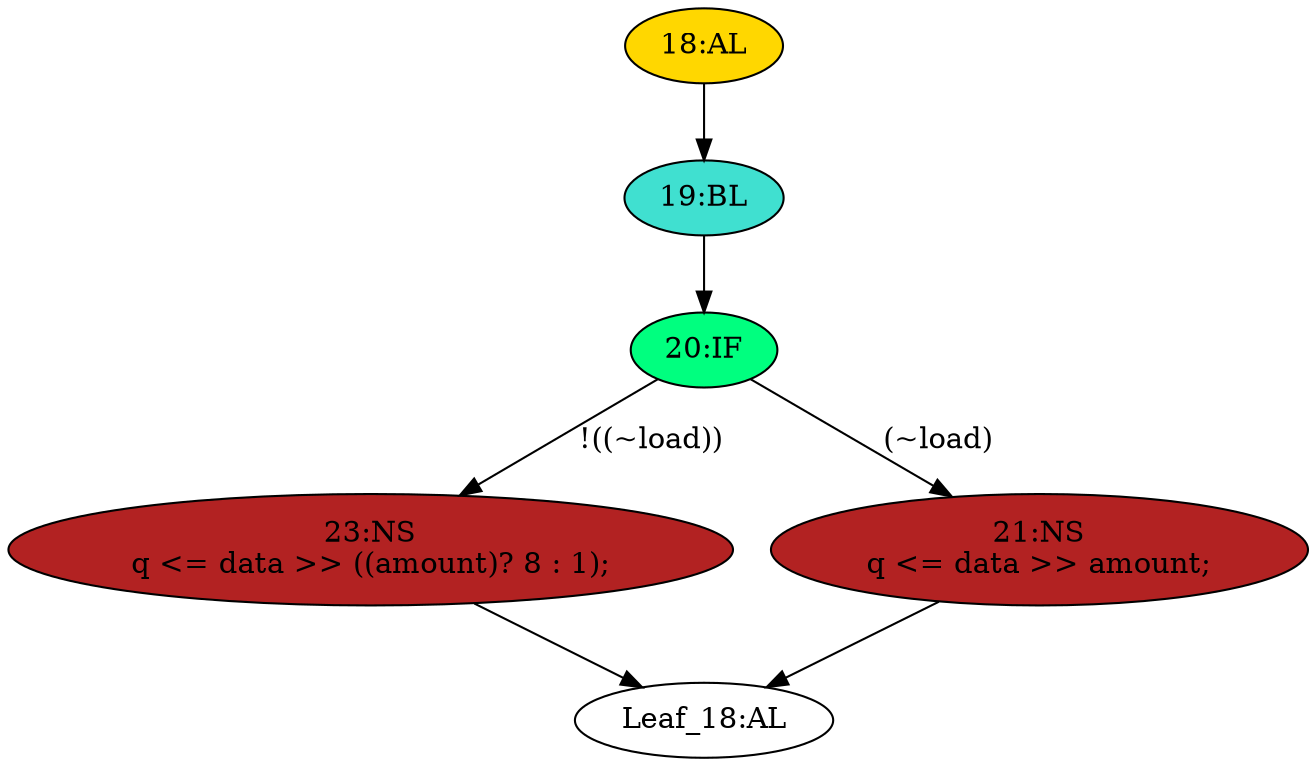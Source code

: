 strict digraph "" {
	node [label="\N"];
	"19:BL"	[ast="<pyverilog.vparser.ast.Block object at 0x7f3b7dd98410>",
		fillcolor=turquoise,
		label="19:BL",
		statements="[]",
		style=filled,
		typ=Block];
	"20:IF"	[ast="<pyverilog.vparser.ast.IfStatement object at 0x7f3b7dd98510>",
		fillcolor=springgreen,
		label="20:IF",
		statements="[]",
		style=filled,
		typ=IfStatement];
	"19:BL" -> "20:IF"	[cond="[]",
		lineno=None];
	"23:NS"	[ast="<pyverilog.vparser.ast.NonblockingSubstitution object at 0x7f3b7dd98590>",
		fillcolor=firebrick,
		label="23:NS
q <= data >> ((amount)? 8 : 1);",
		statements="[<pyverilog.vparser.ast.NonblockingSubstitution object at 0x7f3b7dd98590>]",
		style=filled,
		typ=NonblockingSubstitution];
	"Leaf_18:AL"	[def_var="['q']",
		label="Leaf_18:AL"];
	"23:NS" -> "Leaf_18:AL"	[cond="[]",
		lineno=None];
	"20:IF" -> "23:NS"	[cond="['load']",
		label="!((~load))",
		lineno=20];
	"21:NS"	[ast="<pyverilog.vparser.ast.NonblockingSubstitution object at 0x7f3b7dd98890>",
		fillcolor=firebrick,
		label="21:NS
q <= data >> amount;",
		statements="[<pyverilog.vparser.ast.NonblockingSubstitution object at 0x7f3b7dd98890>]",
		style=filled,
		typ=NonblockingSubstitution];
	"20:IF" -> "21:NS"	[cond="['load']",
		label="(~load)",
		lineno=20];
	"18:AL"	[ast="<pyverilog.vparser.ast.Always object at 0x7f3b7dd98b10>",
		clk_sens=True,
		fillcolor=gold,
		label="18:AL",
		sens="['clk']",
		statements="[]",
		style=filled,
		typ=Always,
		use_var="['load', 'amount', 'data']"];
	"18:AL" -> "19:BL"	[cond="[]",
		lineno=None];
	"21:NS" -> "Leaf_18:AL"	[cond="[]",
		lineno=None];
}
